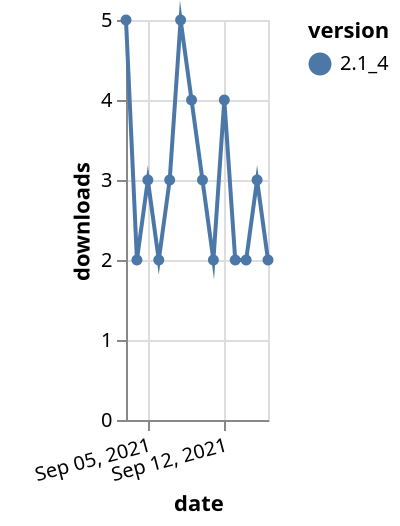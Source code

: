 {"$schema": "https://vega.github.io/schema/vega-lite/v5.json", "description": "A simple bar chart with embedded data.", "data": {"values": [{"date": "2021-09-03", "total": 8090, "delta": 5, "version": "2.1_4"}, {"date": "2021-09-04", "total": 8092, "delta": 2, "version": "2.1_4"}, {"date": "2021-09-05", "total": 8095, "delta": 3, "version": "2.1_4"}, {"date": "2021-09-06", "total": 8097, "delta": 2, "version": "2.1_4"}, {"date": "2021-09-07", "total": 8100, "delta": 3, "version": "2.1_4"}, {"date": "2021-09-08", "total": 8105, "delta": 5, "version": "2.1_4"}, {"date": "2021-09-09", "total": 8109, "delta": 4, "version": "2.1_4"}, {"date": "2021-09-10", "total": 8112, "delta": 3, "version": "2.1_4"}, {"date": "2021-09-11", "total": 8114, "delta": 2, "version": "2.1_4"}, {"date": "2021-09-12", "total": 8118, "delta": 4, "version": "2.1_4"}, {"date": "2021-09-13", "total": 8120, "delta": 2, "version": "2.1_4"}, {"date": "2021-09-14", "total": 8122, "delta": 2, "version": "2.1_4"}, {"date": "2021-09-15", "total": 8125, "delta": 3, "version": "2.1_4"}, {"date": "2021-09-16", "total": 8127, "delta": 2, "version": "2.1_4"}]}, "width": "container", "mark": {"type": "line", "point": {"filled": true}}, "encoding": {"x": {"field": "date", "type": "temporal", "timeUnit": "yearmonthdate", "title": "date", "axis": {"labelAngle": -15}}, "y": {"field": "delta", "type": "quantitative", "title": "downloads"}, "color": {"field": "version", "type": "nominal"}, "tooltip": {"field": "delta"}}}